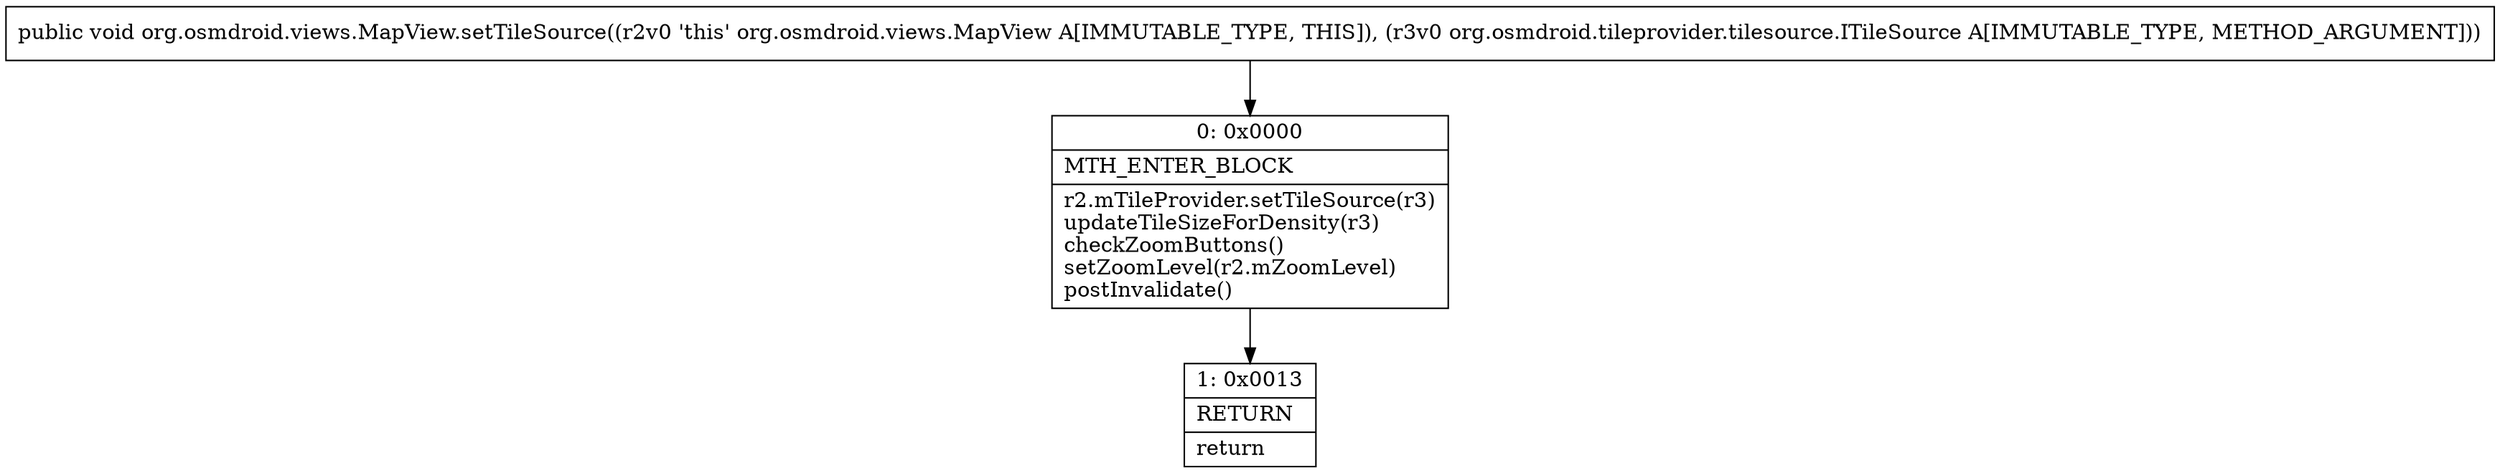 digraph "CFG fororg.osmdroid.views.MapView.setTileSource(Lorg\/osmdroid\/tileprovider\/tilesource\/ITileSource;)V" {
Node_0 [shape=record,label="{0\:\ 0x0000|MTH_ENTER_BLOCK\l|r2.mTileProvider.setTileSource(r3)\lupdateTileSizeForDensity(r3)\lcheckZoomButtons()\lsetZoomLevel(r2.mZoomLevel)\lpostInvalidate()\l}"];
Node_1 [shape=record,label="{1\:\ 0x0013|RETURN\l|return\l}"];
MethodNode[shape=record,label="{public void org.osmdroid.views.MapView.setTileSource((r2v0 'this' org.osmdroid.views.MapView A[IMMUTABLE_TYPE, THIS]), (r3v0 org.osmdroid.tileprovider.tilesource.ITileSource A[IMMUTABLE_TYPE, METHOD_ARGUMENT])) }"];
MethodNode -> Node_0;
Node_0 -> Node_1;
}

